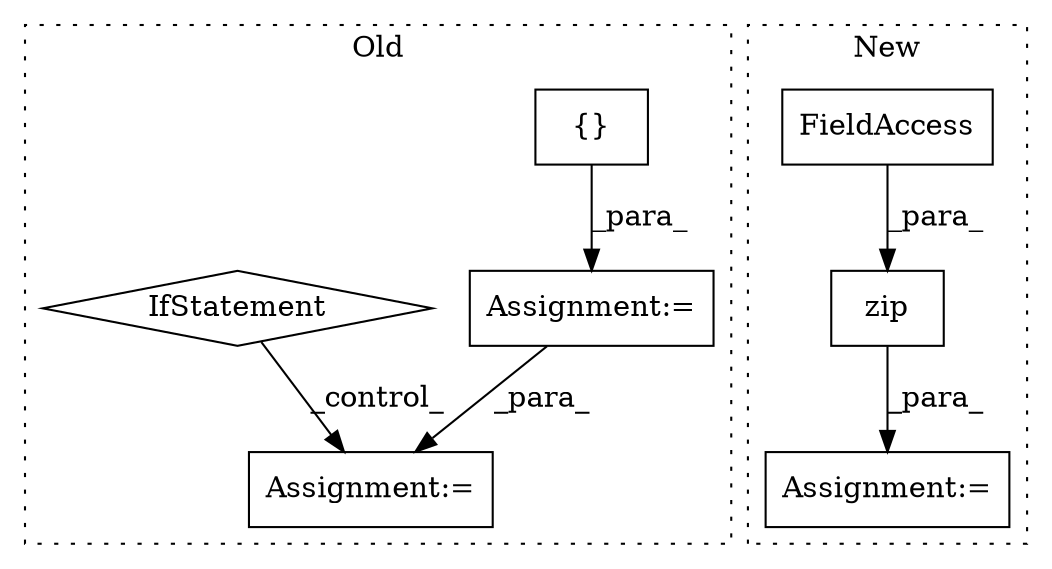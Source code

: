 digraph G {
subgraph cluster0 {
1 [label="{}" a="4" s="2828,2833" l="1,1" shape="box"];
4 [label="Assignment:=" a="7" s="2780" l="1" shape="box"];
5 [label="Assignment:=" a="7" s="3063" l="1" shape="box"];
7 [label="IfStatement" a="25" s="2863,2891" l="4,2" shape="diamond"];
label = "Old";
style="dotted";
}
subgraph cluster1 {
2 [label="zip" a="32" s="3084,3113" l="4,1" shape="box"];
3 [label="Assignment:=" a="7" s="2983" l="12" shape="box"];
6 [label="FieldAccess" a="22" s="3088" l="13" shape="box"];
label = "New";
style="dotted";
}
1 -> 4 [label="_para_"];
2 -> 3 [label="_para_"];
4 -> 5 [label="_para_"];
6 -> 2 [label="_para_"];
7 -> 5 [label="_control_"];
}